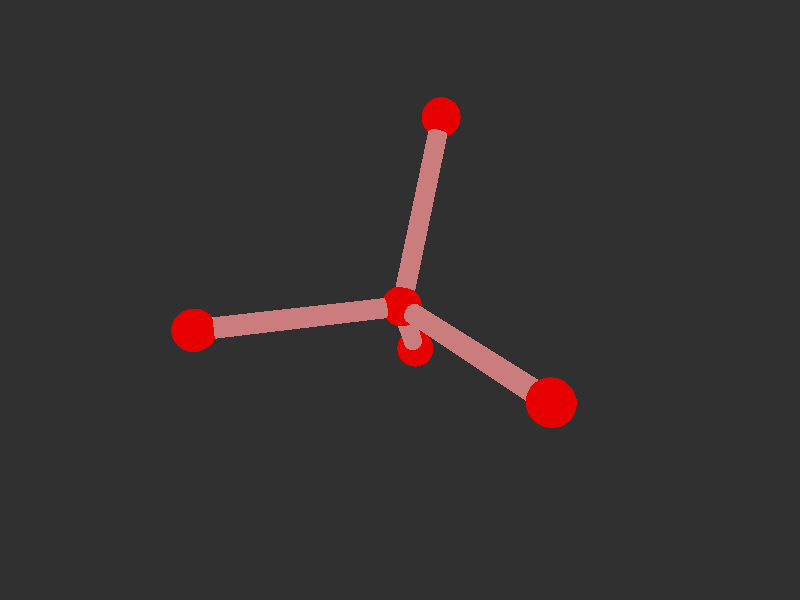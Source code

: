 #version 3.7; 
    global_settings { assumed_gamma 1.0 }
    

    camera {
    location  <20, 20, 20>
    right     x*image_width/image_height
    look_at   <0, 0, 0>
    angle 58
    }

    background { color rgb<1,1,1>*0.03 }


    light_source { <-20, 30, -25> color red 0.6 green 0.6 blue 0.6 }
    light_source { < 20, 30, -25> color red 0.6 green 0.6 blue 0.6 }
    
    #declare m = 1;
    union {

    union {
    sphere { m*<-0.6803362602560771,-1.0021797661811924,-0.5646192573883781>, 1 }        
    sphere {  m*<0.7388312339440856,-0.012240852301274474,9.284670839646775>, 1 }
    sphere {  m*<8.106618432266881,-0.29733310309353755,-5.286006589427159>, 1 }
    sphere {  m*<-6.789344761422104,6.22574827052711,-3.795199686245555>, 1}
    sphere { m*<-2.7067686891326215,-5.4153539195052875,-1.5030348848428232>, 1 }    

        pigment { color rgb<0.8,0,0>  }
    finish { ambient 0.1 diffuse 0.7 phong 1 }
    }    
    union {
    cylinder { m*<0.7388312339440856,-0.012240852301274474,9.284670839646775>, <-0.6803362602560771,-1.0021797661811924,-0.5646192573883781>, 0.5 }
    cylinder { m*<8.106618432266881,-0.29733310309353755,-5.286006589427159>, <-0.6803362602560771,-1.0021797661811924,-0.5646192573883781>, 0.5}
    cylinder { m*<-6.789344761422104,6.22574827052711,-3.795199686245555>, <-0.6803362602560771,-1.0021797661811924,-0.5646192573883781>, 0.5 }
    cylinder {  m*<-2.7067686891326215,-5.4153539195052875,-1.5030348848428232>, <-0.6803362602560771,-1.0021797661811924,-0.5646192573883781>, 0.5}

    pigment { color rgb<0.6,.2,.2>  }
    finish { ambient 0.1 diffuse 0.7 phong 1 }    
    }
    
    // rotate <0, 0, 0>
    }
    #version 3.7; 
    global_settings { assumed_gamma 1.0 }
    

    camera {
    location  <20, 20, 20>
    right     x*image_width/image_height
    look_at   <0, 0, 0>
    angle 58
    }

    background { color rgb<1,1,1>*0.03 }


    light_source { <-20, 30, -25> color red 0.6 green 0.6 blue 0.6 }
    light_source { < 20, 30, -25> color red 0.6 green 0.6 blue 0.6 }
    
    #declare m = 1;
    union {

    union {
    sphere { m*<-0.6803362602560771,-1.0021797661811924,-0.5646192573883781>, 1 }        
    sphere {  m*<0.7388312339440856,-0.012240852301274474,9.284670839646775>, 1 }
    sphere {  m*<8.106618432266881,-0.29733310309353755,-5.286006589427159>, 1 }
    sphere {  m*<-6.789344761422104,6.22574827052711,-3.795199686245555>, 1}
    sphere { m*<-2.7067686891326215,-5.4153539195052875,-1.5030348848428232>, 1 }    

        pigment { color rgb<0.8,0,0>  }
    finish { ambient 0.1 diffuse 0.7 phong 1 }
    }    
    union {
    cylinder { m*<0.7388312339440856,-0.012240852301274474,9.284670839646775>, <-0.6803362602560771,-1.0021797661811924,-0.5646192573883781>, 0.5 }
    cylinder { m*<8.106618432266881,-0.29733310309353755,-5.286006589427159>, <-0.6803362602560771,-1.0021797661811924,-0.5646192573883781>, 0.5}
    cylinder { m*<-6.789344761422104,6.22574827052711,-3.795199686245555>, <-0.6803362602560771,-1.0021797661811924,-0.5646192573883781>, 0.5 }
    cylinder {  m*<-2.7067686891326215,-5.4153539195052875,-1.5030348848428232>, <-0.6803362602560771,-1.0021797661811924,-0.5646192573883781>, 0.5}

    pigment { color rgb<0.6,.2,.2>  }
    finish { ambient 0.1 diffuse 0.7 phong 1 }    
    }
    
    // rotate <0, 0, 0>
    }
    